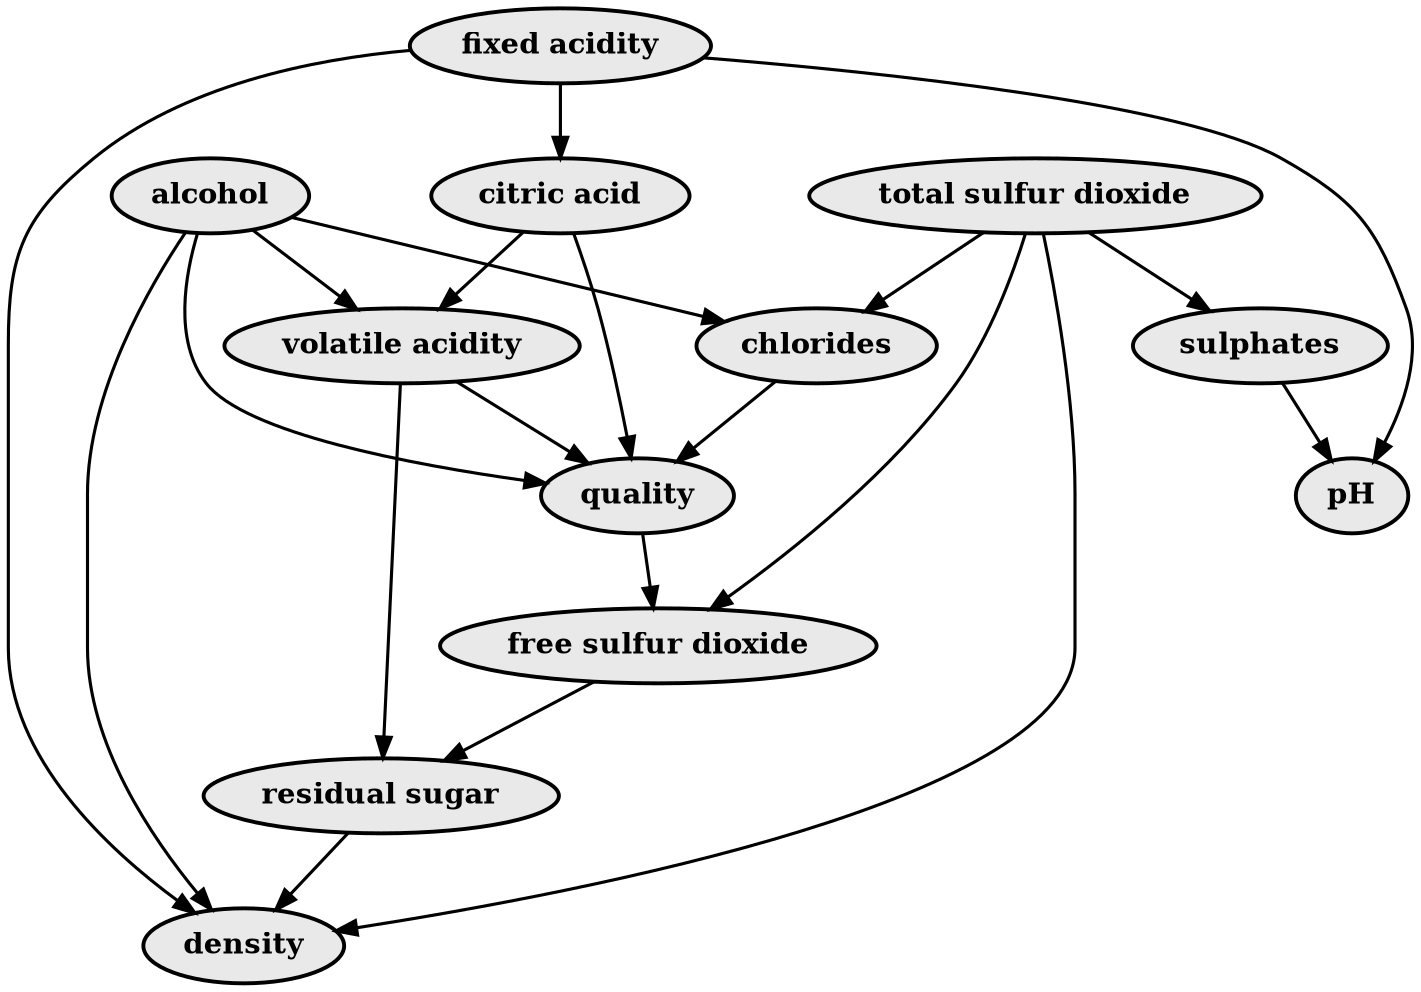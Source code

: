 digraph {
    node [style=filled, fillcolor="#E9E9E9", penwidth=1.875, fontsize=14, fontname="times-bold"]
    edge [penwidth=1.5]
    "alcohol"->"quality"
    "alcohol"->"volatile acidity"
    "alcohol"->"density"
    "alcohol"->"chlorides"
    "total sulfur dioxide"->"sulphates"
    "total sulfur dioxide"->"density"
    "total sulfur dioxide"->"chlorides"
    "total sulfur dioxide"->"free sulfur dioxide"
    "chlorides"->"quality"
    "sulphates"->"pH"
    "fixed acidity"->"pH"
    "fixed acidity"->"density"
    "fixed acidity"->"citric acid"
    "citric acid"->"quality"
    "citric acid"->"volatile acidity"
    "volatile acidity"->"residual sugar"
    "volatile acidity"->"quality"
    "quality"->"free sulfur dioxide"
    "free sulfur dioxide"->"residual sugar"
    "residual sugar"->"density"
}
